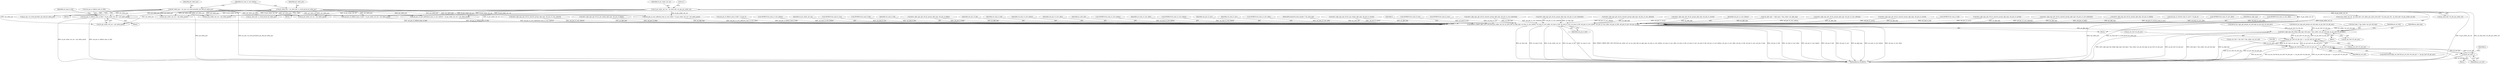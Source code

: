 digraph "0_Android_913d9e8d93d6b81bb8eac3fc2c1426651f5b259d_0@array" {
"1000344" [label="(Call,ai4_poc_st_foll[u4_num_st_foll] = i4_pic_order_cnt_val + pi2_delta_poc[i])"];
"1000178" [label="(Call,i4_pic_order_cnt_val = ps_slice_hdr->i4_abs_pic_order_cnt)"];
"1000259" [label="(Call,pi2_delta_poc = ps_slice_hdr->s_stref_picset.ai2_delta_poc)"];
"1000222" [label="(Call,pi2_delta_poc = ps_sps->as_stref_picset[st_rps_idx].ai2_delta_poc)"];
"1001191" [label="(Call,DEBUG_PRINT_REF_LIST_POCS(i4_pic_order_cnt_val, ps_slice_hdr, ps_dpb_mgr, u4_num_st_curr_before, u4_num_st_curr_after, u4_num_st_foll, u4_num_lt_curr, u4_num_lt_foll, ai4_poc_st_curr_before, ai4_poc_st_curr_after, ai4_poc_st_foll, ai4_poc_lt_curr, ai4_poc_lt_foll))"];
"1001247" [label="(Call,ihevc_dpb_mgr_del_ref(ps_dpb_mgr, (buf_mgr_t *)ps_codec->pv_pic_buf_mgr, ps_pic_buf->i4_abs_poc))"];
"1001279" [label="(Call,ps_mv_buf->i4_abs_poc == ps_pic_buf->i4_abs_poc)"];
"1001277" [label="(Call,ps_mv_buf && ps_mv_buf->i4_abs_poc == ps_pic_buf->i4_abs_poc)"];
"1001296" [label="(Call,ps_mv_buf++)"];
"1000413" [label="(Call,ai4_poc_lt_curr[u4_num_lt_curr] = i4_poc_lt)"];
"1000335" [label="(Call,i4_pic_order_cnt_val + pi2_delta_poc[i])"];
"1001191" [label="(Call,DEBUG_PRINT_REF_LIST_POCS(i4_pic_order_cnt_val, ps_slice_hdr, ps_dpb_mgr, u4_num_st_curr_before, u4_num_st_curr_after, u4_num_st_foll, u4_num_lt_curr, u4_num_lt_foll, ai4_poc_st_curr_before, ai4_poc_st_curr_after, ai4_poc_st_foll, ai4_poc_lt_curr, ai4_poc_lt_foll))"];
"1000287" [label="(Call,ai4_poc_st_curr_before[u4_num_st_curr_before] = i4_pic_order_cnt_val + pi2_delta_poc[i])"];
"1000994" [label="(Call,(WORD32)u4_num_st_curr_after)"];
"1001248" [label="(Identifier,ps_dpb_mgr)"];
"1001194" [label="(Identifier,ps_dpb_mgr)"];
"1000331" [label="(Call,ai4_poc_st_curr_after[u4_num_st_curr_after] = i4_pic_order_cnt_val + pi2_delta_poc[i])"];
"1000801" [label="(Call,(WORD32)u4_num_st_curr_after)"];
"1000343" [label="(Block,)"];
"1001296" [label="(Call,ps_mv_buf++)"];
"1000782" [label="(Call,ihevc_dpb_mgr_get_ref_by_nearest_poc(ps_dpb_mgr, ai4_poc_st_curr_before[i]))"];
"1001017" [label="(Call,ihevc_dpb_mgr_get_ref_by_nearest_poc(ps_dpb_mgr, ai4_poc_st_curr_after[i]))"];
"1001277" [label="(Call,ps_mv_buf && ps_mv_buf->i4_abs_poc == ps_pic_buf->i4_abs_poc)"];
"1000112" [label="(Block,)"];
"1000574" [label="(Call,ihevc_dpb_mgr_get_ref_by_poc_lsb(ps_dpb_mgr, ai4_poc_lt_foll[i]))"];
"1000179" [label="(Identifier,i4_pic_order_cnt_val)"];
"1000260" [label="(Identifier,pi2_delta_poc)"];
"1000431" [label="(Call,ai4_poc_lt_foll[u4_num_lt_foll] = i4_poc_lt)"];
"1001235" [label="(Block,)"];
"1000942" [label="(Call,ihevcd_mv_mgr_get_poc(ps_mv_buf_mgr, ps_pic_buf->i4_abs_poc))"];
"1000759" [label="(Call,(WORD32)u4_num_st_curr_before)"];
"1001177" [label="(Call,ihevcd_mv_mgr_get_poc(ps_mv_buf_mgr, ps_pic_buf->i4_abs_poc))"];
"1001192" [label="(Identifier,i4_pic_order_cnt_val)"];
"1001078" [label="(Call,(WORD32)u4_num_lt_curr)"];
"1000559" [label="(Call,(WORD32)u4_num_lt_foll)"];
"1000393" [label="(Call,i4_pic_order_cnt_val - ps_slice_hdr->ai1_delta_poc_msb_cycle_lt[i] * u4_max_poc_lsb - ps_slice_hdr->i4_pic_order_cnt_lsb)"];
"1000189" [label="(Block,)"];
"1000222" [label="(Call,pi2_delta_poc = ps_sps->as_stref_picset[st_rps_idx].ai2_delta_poc)"];
"1001199" [label="(Identifier,u4_num_lt_foll)"];
"1000597" [label="(Call,ihevc_dpb_mgr_get_ref_by_poc(ps_dpb_mgr, ai4_poc_lt_foll[i]))"];
"1001202" [label="(Identifier,ai4_poc_st_foll)"];
"1000261" [label="(Call,ps_slice_hdr->s_stref_picset.ai2_delta_poc)"];
"1001197" [label="(Identifier,u4_num_st_foll)"];
"1001278" [label="(Identifier,ps_mv_buf)"];
"1001195" [label="(Identifier,u4_num_st_curr_before)"];
"1001201" [label="(Identifier,ai4_poc_st_curr_after)"];
"1000223" [label="(Identifier,pi2_delta_poc)"];
"1001193" [label="(Identifier,ps_slice_hdr)"];
"1001279" [label="(Call,ps_mv_buf->i4_abs_poc == ps_pic_buf->i4_abs_poc)"];
"1001276" [label="(ControlStructure,if(ps_mv_buf && ps_mv_buf->i4_abs_poc == ps_pic_buf->i4_abs_poc))"];
"1000291" [label="(Call,i4_pic_order_cnt_val + pi2_delta_poc[i])"];
"1001036" [label="(Call,(WORD32)u4_num_st_curr_before)"];
"1001257" [label="(Call,ps_mv_buf = (mv_buf_t *)ps_codec->ps_mv_buf)"];
"1000344" [label="(Call,ai4_poc_st_foll[u4_num_st_foll] = i4_pic_order_cnt_val + pi2_delta_poc[i])"];
"1000185" [label="(Literal,1)"];
"1000232" [label="(Block,)"];
"1001274" [label="(Identifier,j)"];
"1000354" [label="(Identifier,u4_num_st_foll)"];
"1001196" [label="(Identifier,u4_num_st_curr_after)"];
"1000622" [label="(Call,(WORD32)u4_num_st_curr_before)"];
"1001203" [label="(Identifier,ai4_poc_lt_curr)"];
"1001198" [label="(Identifier,u4_num_lt_curr)"];
"1000655" [label="(Call,(WORD32)u4_num_st_curr_after)"];
"1000111" [label="(MethodParameterIn,slice_header_t *ps_slice_hdr)"];
"1000511" [label="(Call,ihevc_dpb_mgr_get_ref_by_poc_lsb(ps_dpb_mgr, ai4_poc_lt_curr[i]))"];
"1001207" [label="(Identifier,i)"];
"1000843" [label="(Call,(WORD32)u4_num_lt_curr)"];
"1001280" [label="(Call,ps_mv_buf->i4_abs_poc)"];
"1000267" [label="(Identifier,u4_num_st_curr_before)"];
"1000496" [label="(Call,(WORD32)u4_num_lt_curr)"];
"1001254" [label="(Call,ps_pic_buf->i4_abs_poc)"];
"1000630" [label="(Call,ihevc_dpb_mgr_get_ref_by_poc(ps_dpb_mgr, ai4_poc_st_curr_before[i]))"];
"1000824" [label="(Call,ihevc_dpb_mgr_get_ref_by_nearest_poc(ps_dpb_mgr, ai4_poc_st_curr_after[i]))"];
"1000534" [label="(Call,ihevc_dpb_mgr_get_ref_by_poc(ps_dpb_mgr, ai4_poc_lt_curr[i]))"];
"1001300" [label="(MethodReturn,WORD32)"];
"1001200" [label="(Identifier,ai4_poc_st_curr_before)"];
"1000300" [label="(Call,ai4_poc_st_foll[u4_num_st_foll] = i4_pic_order_cnt_val + pi2_delta_poc[i])"];
"1000348" [label="(Call,i4_pic_order_cnt_val + pi2_delta_poc[i])"];
"1001247" [label="(Call,ihevc_dpb_mgr_del_ref(ps_dpb_mgr, (buf_mgr_t *)ps_codec->pv_pic_buf_mgr, ps_pic_buf->i4_abs_poc))"];
"1000224" [label="(Call,ps_sps->as_stref_picset[st_rps_idx].ai2_delta_poc)"];
"1000304" [label="(Call,i4_pic_order_cnt_val + pi2_delta_poc[i])"];
"1001249" [label="(Call,(buf_mgr_t *)ps_codec->pv_pic_buf_mgr)"];
"1000180" [label="(Call,ps_slice_hdr->i4_abs_pic_order_cnt)"];
"1000125" [label="(Call,*ps_dpb_mgr = (dpb_mgr_t *)ps_codec->pv_dpb_mgr)"];
"1000663" [label="(Call,ihevc_dpb_mgr_get_ref_by_poc(ps_dpb_mgr, ai4_poc_st_curr_after[i]))"];
"1001101" [label="(Call,ihevc_dpb_mgr_get_ref_by_nearest_poc(ps_dpb_mgr, ai4_poc_lt_curr[i]))"];
"1000178" [label="(Call,i4_pic_order_cnt_val = ps_slice_hdr->i4_abs_pic_order_cnt)"];
"1001275" [label="(Block,)"];
"1001204" [label="(Identifier,ai4_poc_lt_foll)"];
"1000259" [label="(Call,pi2_delta_poc = ps_slice_hdr->s_stref_picset.ai2_delta_poc)"];
"1000688" [label="(Call,(WORD32)u4_num_st_foll)"];
"1000866" [label="(Call,ihevc_dpb_mgr_get_ref_by_nearest_poc(ps_dpb_mgr, ai4_poc_lt_curr[i]))"];
"1001283" [label="(Call,ps_pic_buf->i4_abs_poc)"];
"1001059" [label="(Call,ihevc_dpb_mgr_get_ref_by_nearest_poc(ps_dpb_mgr, ai4_poc_st_curr_before[i]))"];
"1001258" [label="(Identifier,ps_mv_buf)"];
"1000696" [label="(Call,ihevc_dpb_mgr_get_ref_by_poc(ps_dpb_mgr, ai4_poc_st_foll[i]))"];
"1000345" [label="(Call,ai4_poc_st_foll[u4_num_st_foll])"];
"1001297" [label="(Identifier,ps_mv_buf)"];
"1000344" -> "1000343"  [label="AST: "];
"1000344" -> "1000348"  [label="CFG: "];
"1000345" -> "1000344"  [label="AST: "];
"1000348" -> "1000344"  [label="AST: "];
"1000354" -> "1000344"  [label="CFG: "];
"1000344" -> "1001300"  [label="DDG: i4_pic_order_cnt_val + pi2_delta_poc[i]"];
"1000344" -> "1001300"  [label="DDG: ai4_poc_st_foll[u4_num_st_foll]"];
"1000178" -> "1000344"  [label="DDG: i4_pic_order_cnt_val"];
"1000259" -> "1000344"  [label="DDG: pi2_delta_poc"];
"1000222" -> "1000344"  [label="DDG: pi2_delta_poc"];
"1000344" -> "1001191"  [label="DDG: ai4_poc_st_foll[u4_num_st_foll]"];
"1000178" -> "1000112"  [label="AST: "];
"1000178" -> "1000180"  [label="CFG: "];
"1000179" -> "1000178"  [label="AST: "];
"1000180" -> "1000178"  [label="AST: "];
"1000185" -> "1000178"  [label="CFG: "];
"1000178" -> "1001300"  [label="DDG: i4_pic_order_cnt_val"];
"1000178" -> "1001300"  [label="DDG: ps_slice_hdr->i4_abs_pic_order_cnt"];
"1000178" -> "1000287"  [label="DDG: i4_pic_order_cnt_val"];
"1000178" -> "1000291"  [label="DDG: i4_pic_order_cnt_val"];
"1000178" -> "1000300"  [label="DDG: i4_pic_order_cnt_val"];
"1000178" -> "1000304"  [label="DDG: i4_pic_order_cnt_val"];
"1000178" -> "1000331"  [label="DDG: i4_pic_order_cnt_val"];
"1000178" -> "1000335"  [label="DDG: i4_pic_order_cnt_val"];
"1000178" -> "1000348"  [label="DDG: i4_pic_order_cnt_val"];
"1000178" -> "1000393"  [label="DDG: i4_pic_order_cnt_val"];
"1000178" -> "1001191"  [label="DDG: i4_pic_order_cnt_val"];
"1000259" -> "1000232"  [label="AST: "];
"1000259" -> "1000261"  [label="CFG: "];
"1000260" -> "1000259"  [label="AST: "];
"1000261" -> "1000259"  [label="AST: "];
"1000267" -> "1000259"  [label="CFG: "];
"1000259" -> "1001300"  [label="DDG: pi2_delta_poc"];
"1000259" -> "1001300"  [label="DDG: ps_slice_hdr->s_stref_picset.ai2_delta_poc"];
"1000259" -> "1000287"  [label="DDG: pi2_delta_poc"];
"1000259" -> "1000291"  [label="DDG: pi2_delta_poc"];
"1000259" -> "1000300"  [label="DDG: pi2_delta_poc"];
"1000259" -> "1000304"  [label="DDG: pi2_delta_poc"];
"1000259" -> "1000331"  [label="DDG: pi2_delta_poc"];
"1000259" -> "1000335"  [label="DDG: pi2_delta_poc"];
"1000259" -> "1000348"  [label="DDG: pi2_delta_poc"];
"1000222" -> "1000189"  [label="AST: "];
"1000222" -> "1000224"  [label="CFG: "];
"1000223" -> "1000222"  [label="AST: "];
"1000224" -> "1000222"  [label="AST: "];
"1000267" -> "1000222"  [label="CFG: "];
"1000222" -> "1001300"  [label="DDG: pi2_delta_poc"];
"1000222" -> "1001300"  [label="DDG: ps_sps->as_stref_picset[st_rps_idx].ai2_delta_poc"];
"1000222" -> "1000287"  [label="DDG: pi2_delta_poc"];
"1000222" -> "1000291"  [label="DDG: pi2_delta_poc"];
"1000222" -> "1000300"  [label="DDG: pi2_delta_poc"];
"1000222" -> "1000304"  [label="DDG: pi2_delta_poc"];
"1000222" -> "1000331"  [label="DDG: pi2_delta_poc"];
"1000222" -> "1000335"  [label="DDG: pi2_delta_poc"];
"1000222" -> "1000348"  [label="DDG: pi2_delta_poc"];
"1001191" -> "1000112"  [label="AST: "];
"1001191" -> "1001204"  [label="CFG: "];
"1001192" -> "1001191"  [label="AST: "];
"1001193" -> "1001191"  [label="AST: "];
"1001194" -> "1001191"  [label="AST: "];
"1001195" -> "1001191"  [label="AST: "];
"1001196" -> "1001191"  [label="AST: "];
"1001197" -> "1001191"  [label="AST: "];
"1001198" -> "1001191"  [label="AST: "];
"1001199" -> "1001191"  [label="AST: "];
"1001200" -> "1001191"  [label="AST: "];
"1001201" -> "1001191"  [label="AST: "];
"1001202" -> "1001191"  [label="AST: "];
"1001203" -> "1001191"  [label="AST: "];
"1001204" -> "1001191"  [label="AST: "];
"1001207" -> "1001191"  [label="CFG: "];
"1001191" -> "1001300"  [label="DDG: u4_num_lt_foll"];
"1001191" -> "1001300"  [label="DDG: i4_pic_order_cnt_val"];
"1001191" -> "1001300"  [label="DDG: u4_num_st_foll"];
"1001191" -> "1001300"  [label="DDG: u4_num_lt_curr"];
"1001191" -> "1001300"  [label="DDG: DEBUG_PRINT_REF_LIST_POCS(i4_pic_order_cnt_val, ps_slice_hdr, ps_dpb_mgr, u4_num_st_curr_before, u4_num_st_curr_after, u4_num_st_foll, u4_num_lt_curr, u4_num_lt_foll, ai4_poc_st_curr_before, ai4_poc_st_curr_after, ai4_poc_st_foll, ai4_poc_lt_curr, ai4_poc_lt_foll)"];
"1001191" -> "1001300"  [label="DDG: ai4_poc_st_foll"];
"1001191" -> "1001300"  [label="DDG: u4_num_st_curr_after"];
"1001191" -> "1001300"  [label="DDG: ai4_poc_st_curr_before"];
"1001191" -> "1001300"  [label="DDG: ai4_poc_lt_foll"];
"1001191" -> "1001300"  [label="DDG: ai4_poc_lt_curr"];
"1001191" -> "1001300"  [label="DDG: ps_dpb_mgr"];
"1001191" -> "1001300"  [label="DDG: u4_num_st_curr_before"];
"1001191" -> "1001300"  [label="DDG: ai4_poc_st_curr_after"];
"1001191" -> "1001300"  [label="DDG: ps_slice_hdr"];
"1000393" -> "1001191"  [label="DDG: i4_pic_order_cnt_val"];
"1000111" -> "1001191"  [label="DDG: ps_slice_hdr"];
"1000574" -> "1001191"  [label="DDG: ps_dpb_mgr"];
"1000574" -> "1001191"  [label="DDG: ai4_poc_lt_foll[i]"];
"1000125" -> "1001191"  [label="DDG: ps_dpb_mgr"];
"1000866" -> "1001191"  [label="DDG: ps_dpb_mgr"];
"1000866" -> "1001191"  [label="DDG: ai4_poc_lt_curr[i]"];
"1000696" -> "1001191"  [label="DDG: ps_dpb_mgr"];
"1000696" -> "1001191"  [label="DDG: ai4_poc_st_foll[i]"];
"1000597" -> "1001191"  [label="DDG: ps_dpb_mgr"];
"1000597" -> "1001191"  [label="DDG: ai4_poc_lt_foll[i]"];
"1000663" -> "1001191"  [label="DDG: ps_dpb_mgr"];
"1000663" -> "1001191"  [label="DDG: ai4_poc_st_curr_after[i]"];
"1000782" -> "1001191"  [label="DDG: ps_dpb_mgr"];
"1000782" -> "1001191"  [label="DDG: ai4_poc_st_curr_before[i]"];
"1000630" -> "1001191"  [label="DDG: ps_dpb_mgr"];
"1000630" -> "1001191"  [label="DDG: ai4_poc_st_curr_before[i]"];
"1001017" -> "1001191"  [label="DDG: ps_dpb_mgr"];
"1001017" -> "1001191"  [label="DDG: ai4_poc_st_curr_after[i]"];
"1001059" -> "1001191"  [label="DDG: ps_dpb_mgr"];
"1001059" -> "1001191"  [label="DDG: ai4_poc_st_curr_before[i]"];
"1000511" -> "1001191"  [label="DDG: ps_dpb_mgr"];
"1000511" -> "1001191"  [label="DDG: ai4_poc_lt_curr[i]"];
"1000824" -> "1001191"  [label="DDG: ps_dpb_mgr"];
"1000824" -> "1001191"  [label="DDG: ai4_poc_st_curr_after[i]"];
"1000534" -> "1001191"  [label="DDG: ps_dpb_mgr"];
"1000534" -> "1001191"  [label="DDG: ai4_poc_lt_curr[i]"];
"1001101" -> "1001191"  [label="DDG: ps_dpb_mgr"];
"1001101" -> "1001191"  [label="DDG: ai4_poc_lt_curr[i]"];
"1001036" -> "1001191"  [label="DDG: u4_num_st_curr_before"];
"1000622" -> "1001191"  [label="DDG: u4_num_st_curr_before"];
"1000759" -> "1001191"  [label="DDG: u4_num_st_curr_before"];
"1000994" -> "1001191"  [label="DDG: u4_num_st_curr_after"];
"1000801" -> "1001191"  [label="DDG: u4_num_st_curr_after"];
"1000655" -> "1001191"  [label="DDG: u4_num_st_curr_after"];
"1000688" -> "1001191"  [label="DDG: u4_num_st_foll"];
"1001078" -> "1001191"  [label="DDG: u4_num_lt_curr"];
"1000496" -> "1001191"  [label="DDG: u4_num_lt_curr"];
"1000843" -> "1001191"  [label="DDG: u4_num_lt_curr"];
"1000559" -> "1001191"  [label="DDG: u4_num_lt_foll"];
"1000287" -> "1001191"  [label="DDG: ai4_poc_st_curr_before[u4_num_st_curr_before]"];
"1000331" -> "1001191"  [label="DDG: ai4_poc_st_curr_after[u4_num_st_curr_after]"];
"1000300" -> "1001191"  [label="DDG: ai4_poc_st_foll[u4_num_st_foll]"];
"1000413" -> "1001191"  [label="DDG: ai4_poc_lt_curr[u4_num_lt_curr]"];
"1000431" -> "1001191"  [label="DDG: ai4_poc_lt_foll[u4_num_lt_foll]"];
"1001191" -> "1001247"  [label="DDG: ps_dpb_mgr"];
"1001247" -> "1001235"  [label="AST: "];
"1001247" -> "1001254"  [label="CFG: "];
"1001248" -> "1001247"  [label="AST: "];
"1001249" -> "1001247"  [label="AST: "];
"1001254" -> "1001247"  [label="AST: "];
"1001258" -> "1001247"  [label="CFG: "];
"1001247" -> "1001300"  [label="DDG: ihevc_dpb_mgr_del_ref(ps_dpb_mgr, (buf_mgr_t *)ps_codec->pv_pic_buf_mgr, ps_pic_buf->i4_abs_poc)"];
"1001247" -> "1001300"  [label="DDG: ps_pic_buf->i4_abs_poc"];
"1001247" -> "1001300"  [label="DDG: (buf_mgr_t *)ps_codec->pv_pic_buf_mgr"];
"1001247" -> "1001300"  [label="DDG: ps_dpb_mgr"];
"1001249" -> "1001247"  [label="DDG: ps_codec->pv_pic_buf_mgr"];
"1001177" -> "1001247"  [label="DDG: ps_pic_buf->i4_abs_poc"];
"1001279" -> "1001247"  [label="DDG: ps_pic_buf->i4_abs_poc"];
"1000942" -> "1001247"  [label="DDG: ps_pic_buf->i4_abs_poc"];
"1001247" -> "1001279"  [label="DDG: ps_pic_buf->i4_abs_poc"];
"1001279" -> "1001277"  [label="AST: "];
"1001279" -> "1001283"  [label="CFG: "];
"1001280" -> "1001279"  [label="AST: "];
"1001283" -> "1001279"  [label="AST: "];
"1001277" -> "1001279"  [label="CFG: "];
"1001279" -> "1001300"  [label="DDG: ps_mv_buf->i4_abs_poc"];
"1001279" -> "1001300"  [label="DDG: ps_pic_buf->i4_abs_poc"];
"1001279" -> "1001277"  [label="DDG: ps_mv_buf->i4_abs_poc"];
"1001279" -> "1001277"  [label="DDG: ps_pic_buf->i4_abs_poc"];
"1001277" -> "1001276"  [label="AST: "];
"1001277" -> "1001278"  [label="CFG: "];
"1001278" -> "1001277"  [label="AST: "];
"1001289" -> "1001277"  [label="CFG: "];
"1001297" -> "1001277"  [label="CFG: "];
"1001277" -> "1001300"  [label="DDG: ps_mv_buf"];
"1001277" -> "1001300"  [label="DDG: ps_mv_buf && ps_mv_buf->i4_abs_poc == ps_pic_buf->i4_abs_poc"];
"1001277" -> "1001300"  [label="DDG: ps_mv_buf->i4_abs_poc == ps_pic_buf->i4_abs_poc"];
"1001257" -> "1001277"  [label="DDG: ps_mv_buf"];
"1001296" -> "1001277"  [label="DDG: ps_mv_buf"];
"1001277" -> "1001296"  [label="DDG: ps_mv_buf"];
"1001296" -> "1001275"  [label="AST: "];
"1001296" -> "1001297"  [label="CFG: "];
"1001297" -> "1001296"  [label="AST: "];
"1001274" -> "1001296"  [label="CFG: "];
"1001296" -> "1001300"  [label="DDG: ps_mv_buf"];
}
